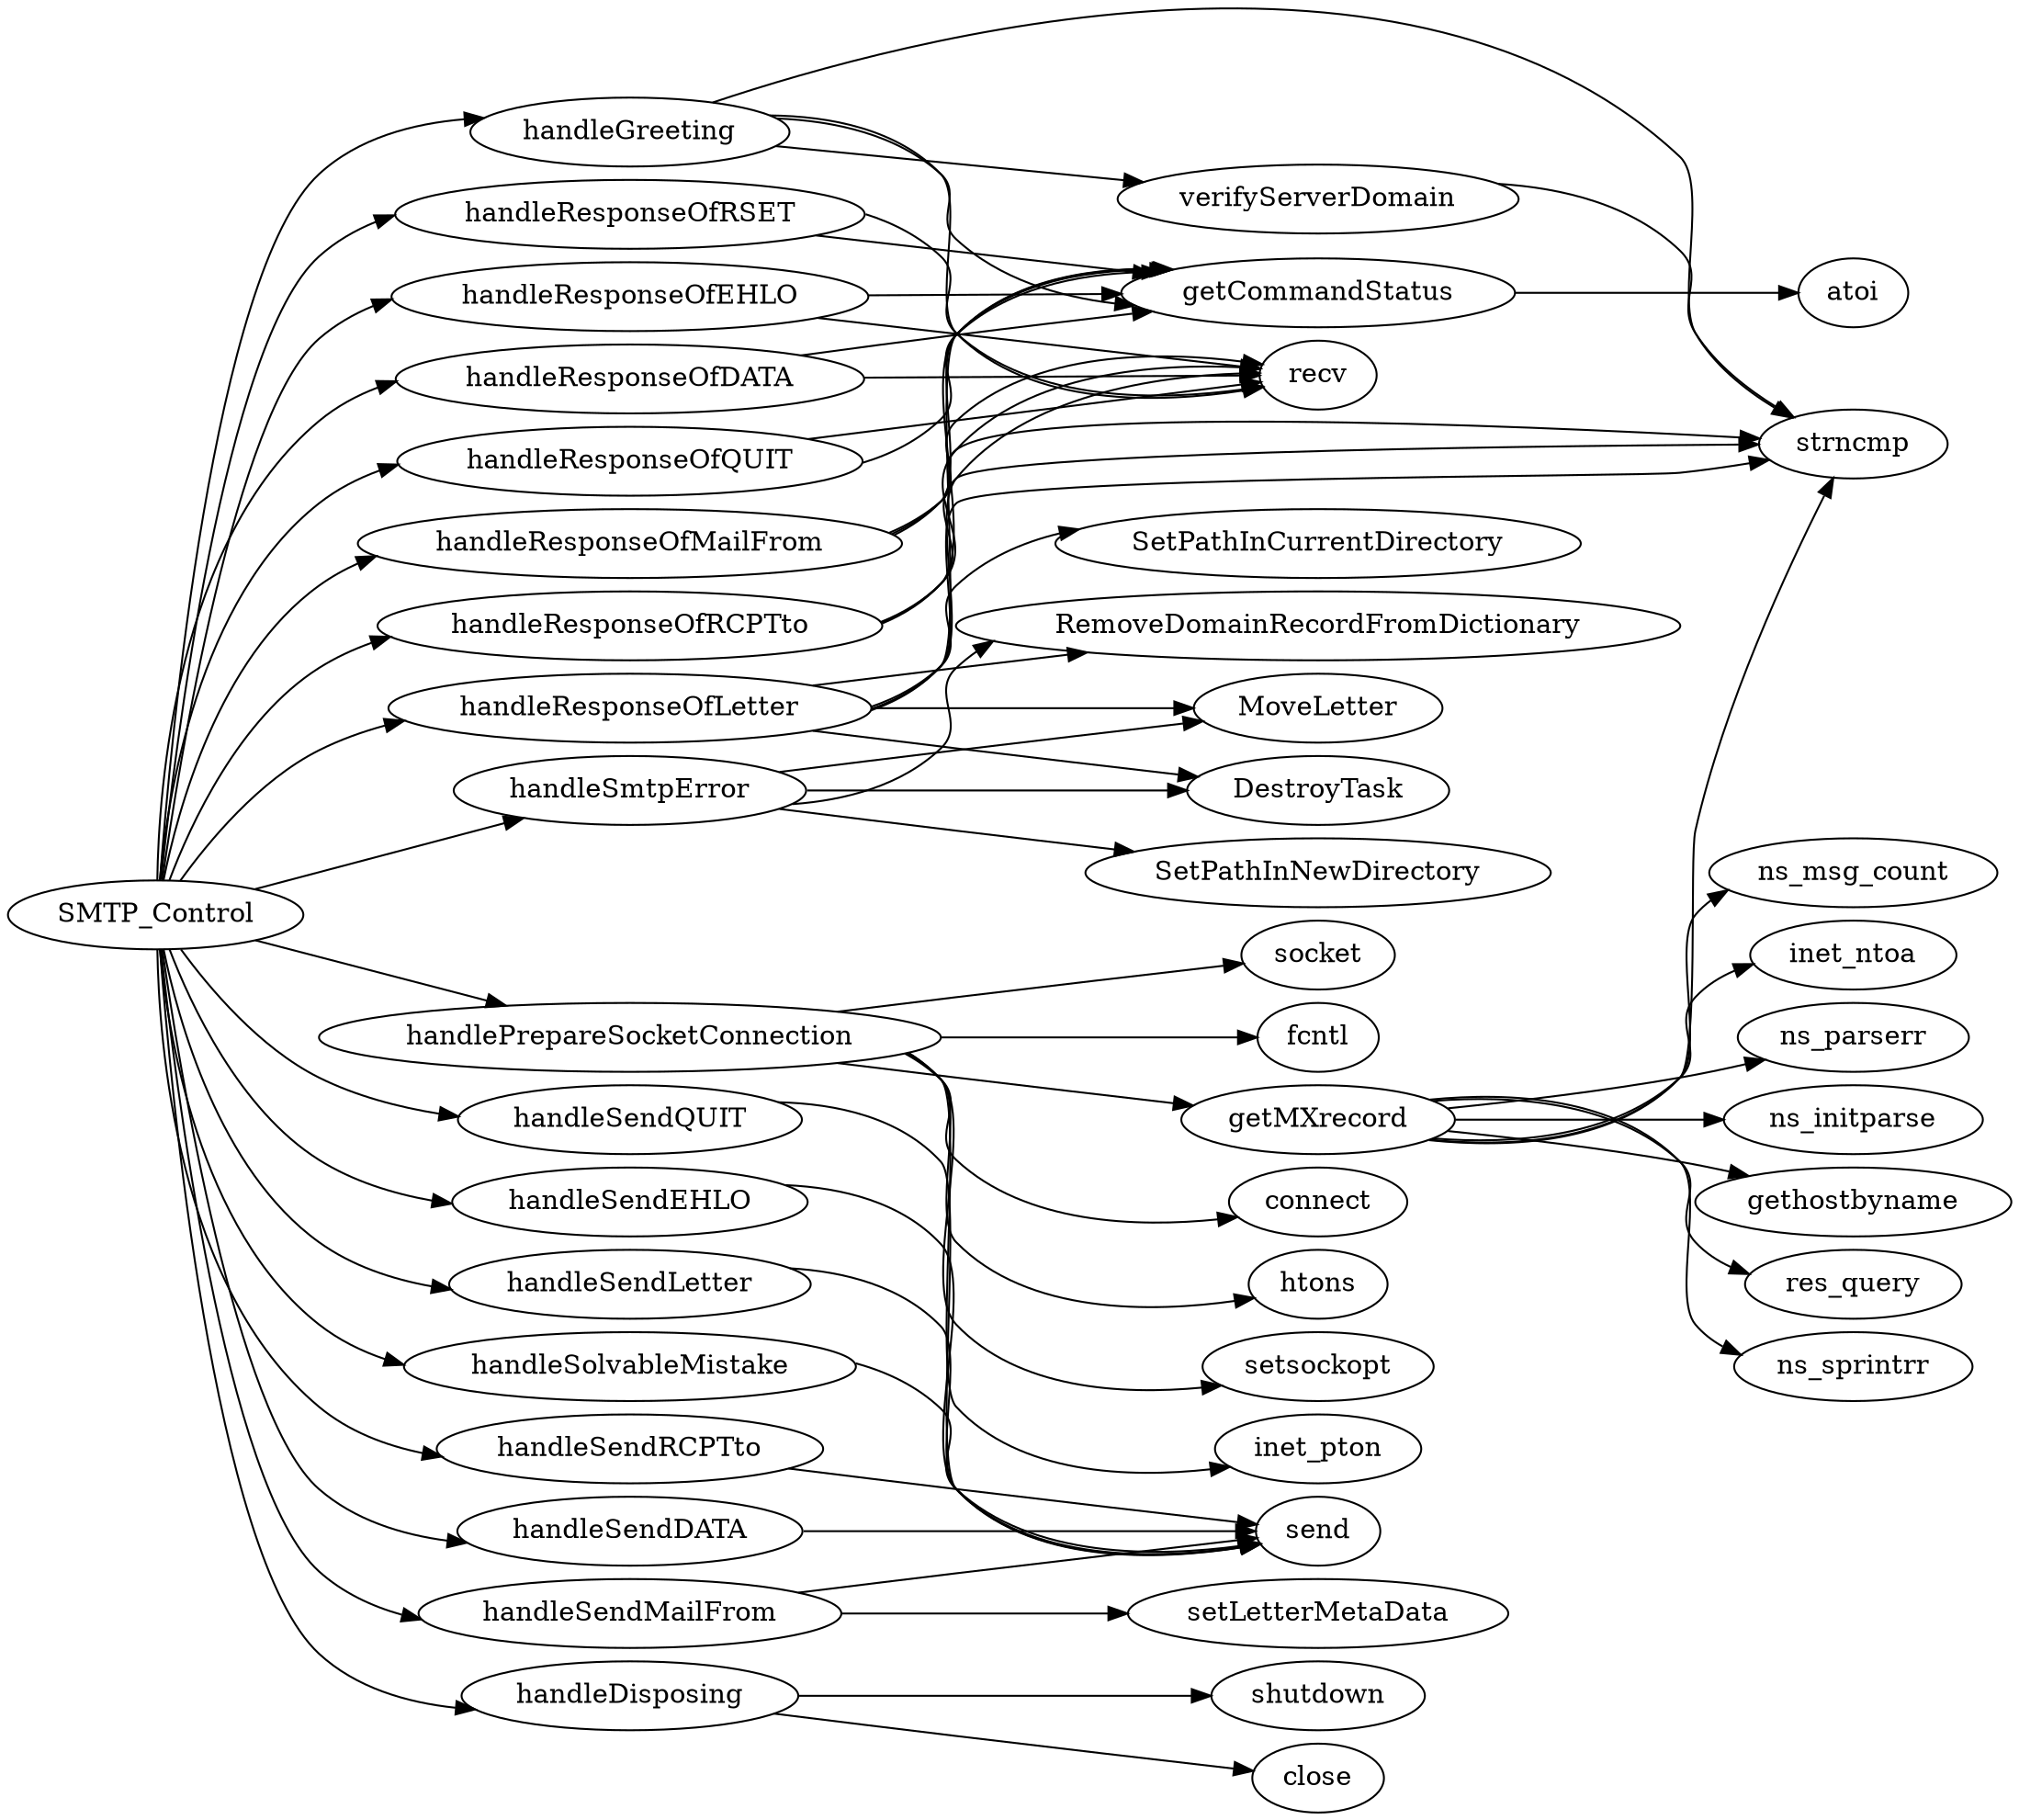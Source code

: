 digraph map {
rankdir=LR;
ranksep=0.1; nodesep=0.1; defaultdist = 0.1; len = 0.1;
SMTP_Control->handleGreeting;
handleGreeting->getCommandStatus;
handleResponseOfMailFrom->recv;
handleGreeting->recv;
SMTP_Control->handleResponseOfRSET;
SMTP_Control->handleSmtpError;
handleResponseOfEHLO->recv;
handleSmtpError->DestroyTask;
handleResponseOfRSET->getCommandStatus;
getMXrecord->gethostbyname;
handleResponseOfDATA->recv;
SMTP_Control->handleSendQUIT;
getCommandStatus->atoi;
handleResponseOfRCPTto->strncmp;
handleResponseOfRCPTto->recv;
SMTP_Control->handleResponseOfMailFrom;
getMXrecord->res_query;
SMTP_Control->handleSendEHLO;
SMTP_Control->handleResponseOfLetter;
SMTP_Control->handleSendLetter;
handleResponseOfEHLO->getCommandStatus;
getMXrecord->ns_sprintrr;
handleGreeting->strncmp;
SMTP_Control->handleResponseOfRCPTto;
handleSmtpError->RemoveDomainRecordFromDictionary;
handleResponseOfLetter->MoveLetter;
handleResponseOfMailFrom->getCommandStatus;
getMXrecord->strncmp;
handleResponseOfDATA->getCommandStatus;
handlePrepareSocketConnection->connect;
handleResponseOfLetter->SetPathInCurrentDirectory;
handlePrepareSocketConnection->htons;
handleResponseOfLetter->RemoveDomainRecordFromDictionary;
SMTP_Control->handleSendMailFrom;
handleGreeting->verifyServerDomain;
handleResponseOfLetter->DestroyTask;
handleResponseOfRSET->recv;
handleSendEHLO->send;
handleDisposing->shutdown;
handlePrepareSocketConnection->setsockopt;
getMXrecord->ns_msg_count;
handleSendMailFrom->setLetterMetaData;
handleResponseOfQUIT->recv;
handleResponseOfLetter->getCommandStatus;
handlePrepareSocketConnection->inet_pton;
handleResponseOfMailFrom->strncmp;
handleDisposing->close;
SMTP_Control->handleSolvableMistake;
handleResponseOfQUIT->getCommandStatus;
verifyServerDomain->strncmp;
getMXrecord->inet_ntoa;
handleResponseOfLetter->strncmp;
handleSendQUIT->send;
SMTP_Control->handlePrepareSocketConnection;
handleSendLetter->send;
SMTP_Control->handleDisposing;
handleSendRCPTto->send;
SMTP_Control->handleSendDATA;
handleSmtpError->SetPathInNewDirectory;
handleSolvableMistake->send;
SMTP_Control->handleSendRCPTto;
handleResponseOfLetter->recv;
handleSendMailFrom->send;
SMTP_Control->handleResponseOfEHLO;
handleResponseOfRCPTto->getCommandStatus;
handlePrepareSocketConnection->socket;
handlePrepareSocketConnection->getMXrecord;
handlePrepareSocketConnection->fcntl;
handleSendDATA->send;
SMTP_Control->handleResponseOfDATA;
getMXrecord->ns_parserr;
handleSmtpError->MoveLetter;
SMTP_Control->handleResponseOfQUIT;
getMXrecord->ns_initparse;
}
